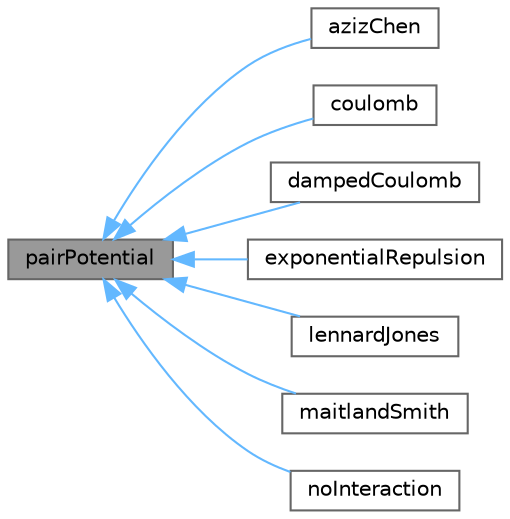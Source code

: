 digraph "pairPotential"
{
 // LATEX_PDF_SIZE
  bgcolor="transparent";
  edge [fontname=Helvetica,fontsize=10,labelfontname=Helvetica,labelfontsize=10];
  node [fontname=Helvetica,fontsize=10,shape=box,height=0.2,width=0.4];
  rankdir="LR";
  Node1 [id="Node000001",label="pairPotential",height=0.2,width=0.4,color="gray40", fillcolor="grey60", style="filled", fontcolor="black",tooltip=" "];
  Node1 -> Node2 [id="edge1_Node000001_Node000002",dir="back",color="steelblue1",style="solid",tooltip=" "];
  Node2 [id="Node000002",label="azizChen",height=0.2,width=0.4,color="gray40", fillcolor="white", style="filled",URL="$classFoam_1_1pairPotentials_1_1azizChen.html",tooltip="Reference:"];
  Node1 -> Node3 [id="edge2_Node000001_Node000003",dir="back",color="steelblue1",style="solid",tooltip=" "];
  Node3 [id="Node000003",label="coulomb",height=0.2,width=0.4,color="gray40", fillcolor="white", style="filled",URL="$classFoam_1_1pairPotentials_1_1coulomb.html",tooltip=" "];
  Node1 -> Node4 [id="edge3_Node000001_Node000004",dir="back",color="steelblue1",style="solid",tooltip=" "];
  Node4 [id="Node000004",label="dampedCoulomb",height=0.2,width=0.4,color="gray40", fillcolor="white", style="filled",URL="$classFoam_1_1pairPotentials_1_1dampedCoulomb.html",tooltip=" "];
  Node1 -> Node5 [id="edge4_Node000001_Node000005",dir="back",color="steelblue1",style="solid",tooltip=" "];
  Node5 [id="Node000005",label="exponentialRepulsion",height=0.2,width=0.4,color="gray40", fillcolor="white", style="filled",URL="$classFoam_1_1pairPotentials_1_1exponentialRepulsion.html",tooltip=" "];
  Node1 -> Node6 [id="edge5_Node000001_Node000006",dir="back",color="steelblue1",style="solid",tooltip=" "];
  Node6 [id="Node000006",label="lennardJones",height=0.2,width=0.4,color="gray40", fillcolor="white", style="filled",URL="$classFoam_1_1pairPotentials_1_1lennardJones.html",tooltip=" "];
  Node1 -> Node7 [id="edge6_Node000001_Node000007",dir="back",color="steelblue1",style="solid",tooltip=" "];
  Node7 [id="Node000007",label="maitlandSmith",height=0.2,width=0.4,color="gray40", fillcolor="white", style="filled",URL="$classFoam_1_1pairPotentials_1_1maitlandSmith.html",tooltip="Reference:"];
  Node1 -> Node8 [id="edge7_Node000001_Node000008",dir="back",color="steelblue1",style="solid",tooltip=" "];
  Node8 [id="Node000008",label="noInteraction",height=0.2,width=0.4,color="gray40", fillcolor="white", style="filled",URL="$classFoam_1_1pairPotentials_1_1noInteraction.html",tooltip=" "];
}
